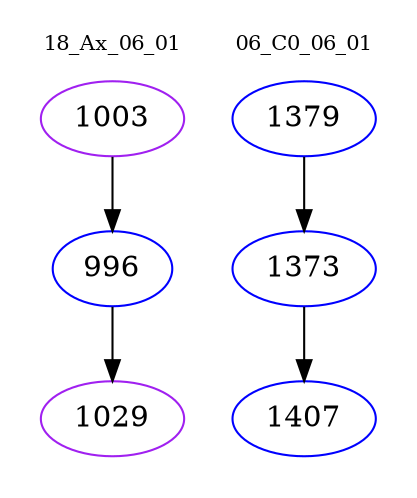 digraph{
subgraph cluster_0 {
color = white
label = "18_Ax_06_01";
fontsize=10;
T0_1003 [label="1003", color="purple"]
T0_1003 -> T0_996 [color="black"]
T0_996 [label="996", color="blue"]
T0_996 -> T0_1029 [color="black"]
T0_1029 [label="1029", color="purple"]
}
subgraph cluster_1 {
color = white
label = "06_C0_06_01";
fontsize=10;
T1_1379 [label="1379", color="blue"]
T1_1379 -> T1_1373 [color="black"]
T1_1373 [label="1373", color="blue"]
T1_1373 -> T1_1407 [color="black"]
T1_1407 [label="1407", color="blue"]
}
}
